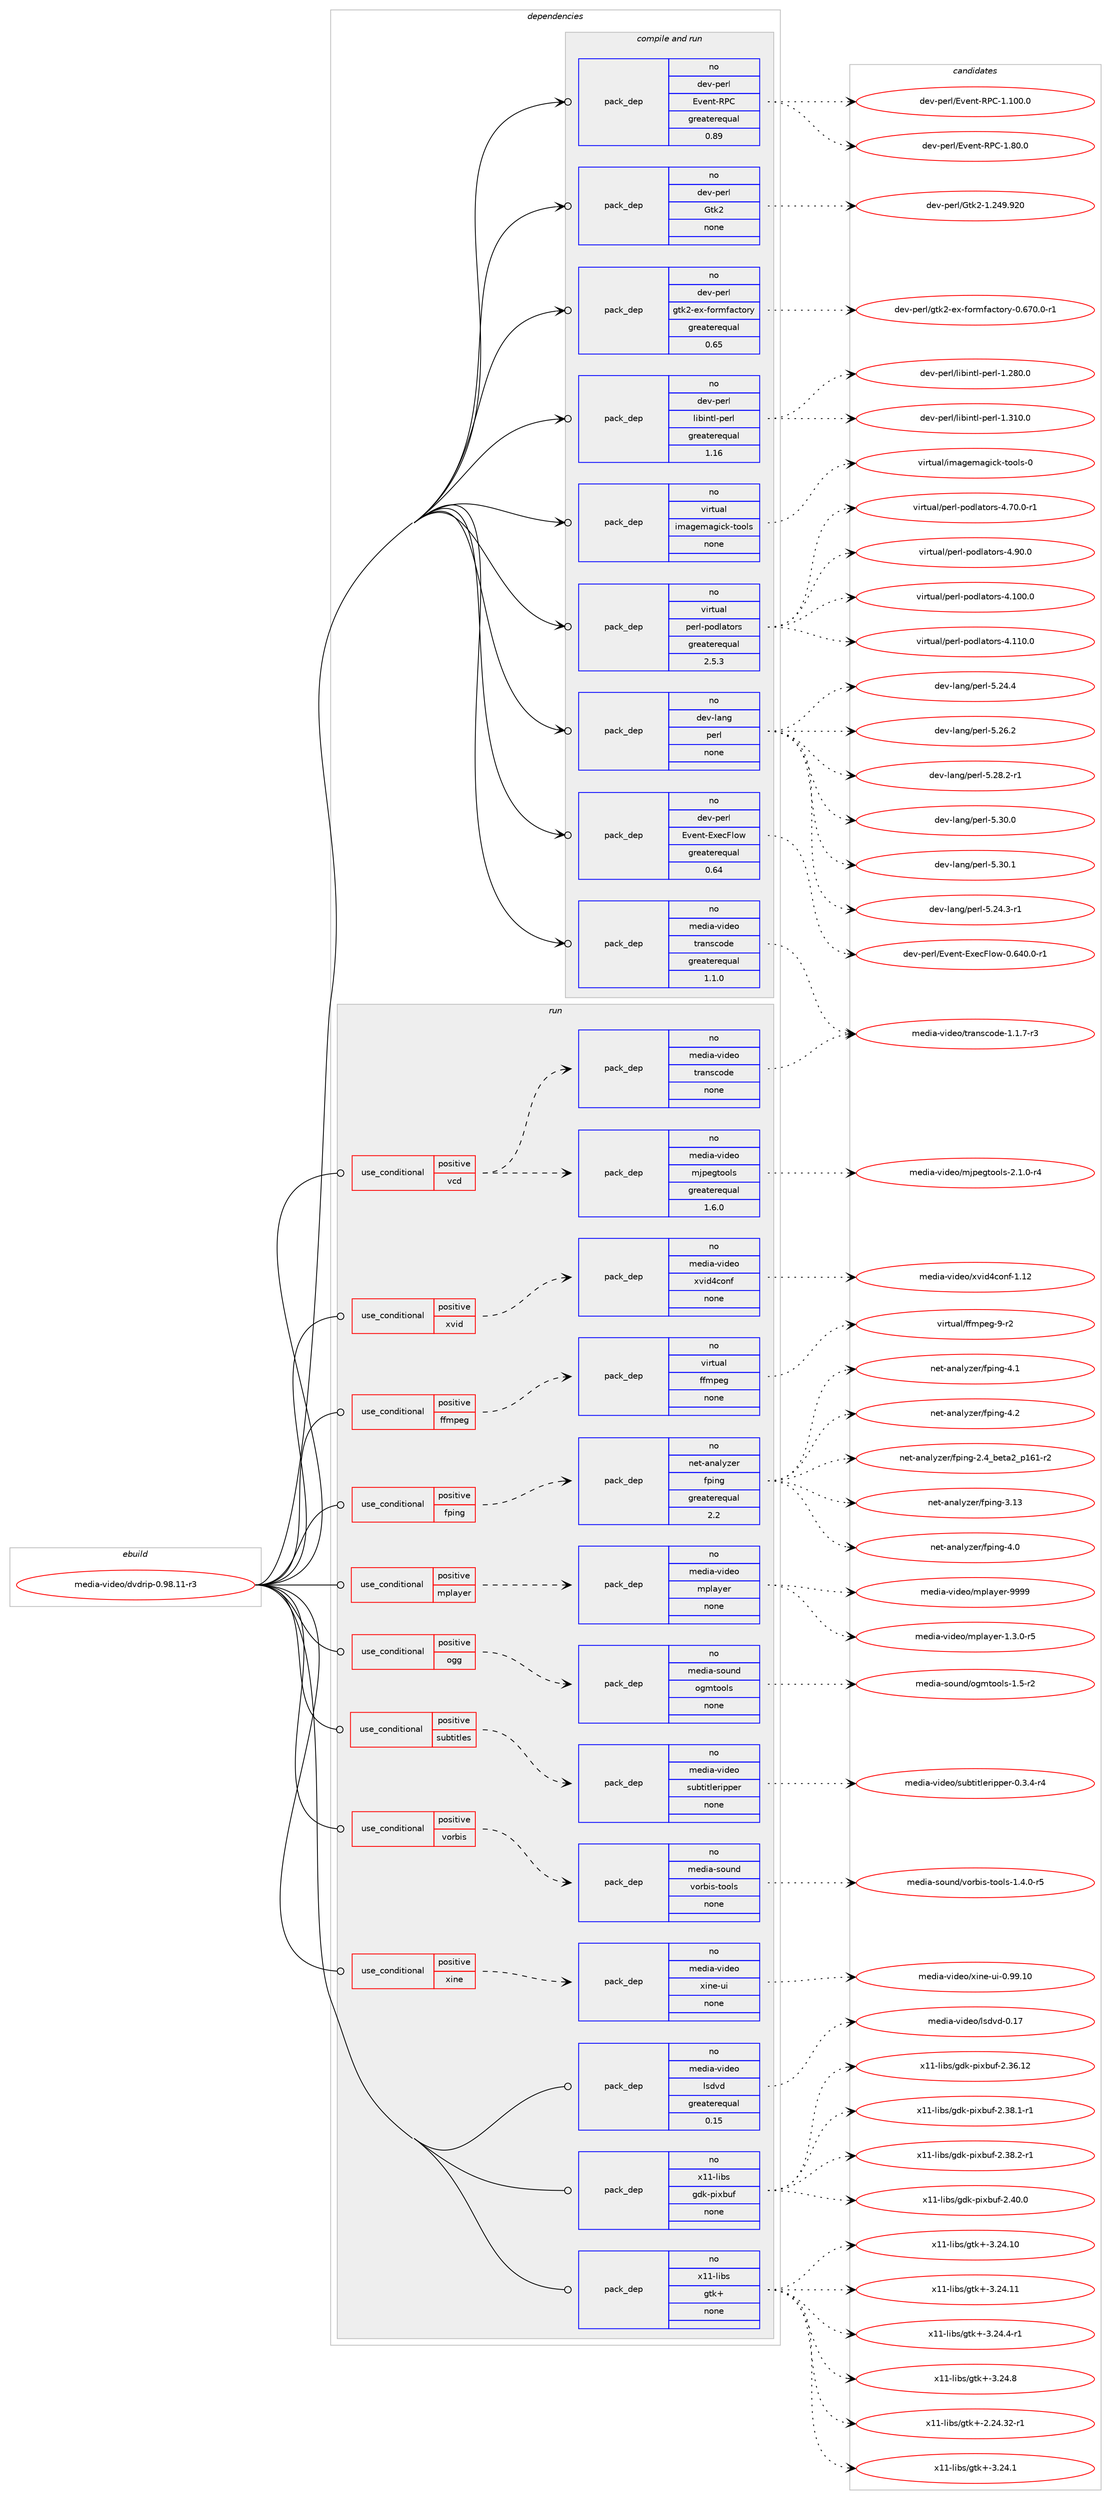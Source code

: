 digraph prolog {

# *************
# Graph options
# *************

newrank=true;
concentrate=true;
compound=true;
graph [rankdir=LR,fontname=Helvetica,fontsize=10,ranksep=1.5];#, ranksep=2.5, nodesep=0.2];
edge  [arrowhead=vee];
node  [fontname=Helvetica,fontsize=10];

# **********
# The ebuild
# **********

subgraph cluster_leftcol {
color=gray;
rank=same;
label=<<i>ebuild</i>>;
id [label="media-video/dvdrip-0.98.11-r3", color=red, width=4, href="../media-video/dvdrip-0.98.11-r3.svg"];
}

# ****************
# The dependencies
# ****************

subgraph cluster_midcol {
color=gray;
label=<<i>dependencies</i>>;
subgraph cluster_compile {
fillcolor="#eeeeee";
style=filled;
label=<<i>compile</i>>;
}
subgraph cluster_compileandrun {
fillcolor="#eeeeee";
style=filled;
label=<<i>compile and run</i>>;
subgraph pack596452 {
dependency806366 [label=<<TABLE BORDER="0" CELLBORDER="1" CELLSPACING="0" CELLPADDING="4" WIDTH="220"><TR><TD ROWSPAN="6" CELLPADDING="30">pack_dep</TD></TR><TR><TD WIDTH="110">no</TD></TR><TR><TD>dev-lang</TD></TR><TR><TD>perl</TD></TR><TR><TD>none</TD></TR><TR><TD></TD></TR></TABLE>>, shape=none, color=blue];
}
id:e -> dependency806366:w [weight=20,style="solid",arrowhead="odotvee"];
subgraph pack596453 {
dependency806367 [label=<<TABLE BORDER="0" CELLBORDER="1" CELLSPACING="0" CELLPADDING="4" WIDTH="220"><TR><TD ROWSPAN="6" CELLPADDING="30">pack_dep</TD></TR><TR><TD WIDTH="110">no</TD></TR><TR><TD>dev-perl</TD></TR><TR><TD>Event-ExecFlow</TD></TR><TR><TD>greaterequal</TD></TR><TR><TD>0.64</TD></TR></TABLE>>, shape=none, color=blue];
}
id:e -> dependency806367:w [weight=20,style="solid",arrowhead="odotvee"];
subgraph pack596454 {
dependency806368 [label=<<TABLE BORDER="0" CELLBORDER="1" CELLSPACING="0" CELLPADDING="4" WIDTH="220"><TR><TD ROWSPAN="6" CELLPADDING="30">pack_dep</TD></TR><TR><TD WIDTH="110">no</TD></TR><TR><TD>dev-perl</TD></TR><TR><TD>Event-RPC</TD></TR><TR><TD>greaterequal</TD></TR><TR><TD>0.89</TD></TR></TABLE>>, shape=none, color=blue];
}
id:e -> dependency806368:w [weight=20,style="solid",arrowhead="odotvee"];
subgraph pack596455 {
dependency806369 [label=<<TABLE BORDER="0" CELLBORDER="1" CELLSPACING="0" CELLPADDING="4" WIDTH="220"><TR><TD ROWSPAN="6" CELLPADDING="30">pack_dep</TD></TR><TR><TD WIDTH="110">no</TD></TR><TR><TD>dev-perl</TD></TR><TR><TD>Gtk2</TD></TR><TR><TD>none</TD></TR><TR><TD></TD></TR></TABLE>>, shape=none, color=blue];
}
id:e -> dependency806369:w [weight=20,style="solid",arrowhead="odotvee"];
subgraph pack596456 {
dependency806370 [label=<<TABLE BORDER="0" CELLBORDER="1" CELLSPACING="0" CELLPADDING="4" WIDTH="220"><TR><TD ROWSPAN="6" CELLPADDING="30">pack_dep</TD></TR><TR><TD WIDTH="110">no</TD></TR><TR><TD>dev-perl</TD></TR><TR><TD>gtk2-ex-formfactory</TD></TR><TR><TD>greaterequal</TD></TR><TR><TD>0.65</TD></TR></TABLE>>, shape=none, color=blue];
}
id:e -> dependency806370:w [weight=20,style="solid",arrowhead="odotvee"];
subgraph pack596457 {
dependency806371 [label=<<TABLE BORDER="0" CELLBORDER="1" CELLSPACING="0" CELLPADDING="4" WIDTH="220"><TR><TD ROWSPAN="6" CELLPADDING="30">pack_dep</TD></TR><TR><TD WIDTH="110">no</TD></TR><TR><TD>dev-perl</TD></TR><TR><TD>libintl-perl</TD></TR><TR><TD>greaterequal</TD></TR><TR><TD>1.16</TD></TR></TABLE>>, shape=none, color=blue];
}
id:e -> dependency806371:w [weight=20,style="solid",arrowhead="odotvee"];
subgraph pack596458 {
dependency806372 [label=<<TABLE BORDER="0" CELLBORDER="1" CELLSPACING="0" CELLPADDING="4" WIDTH="220"><TR><TD ROWSPAN="6" CELLPADDING="30">pack_dep</TD></TR><TR><TD WIDTH="110">no</TD></TR><TR><TD>media-video</TD></TR><TR><TD>transcode</TD></TR><TR><TD>greaterequal</TD></TR><TR><TD>1.1.0</TD></TR></TABLE>>, shape=none, color=blue];
}
id:e -> dependency806372:w [weight=20,style="solid",arrowhead="odotvee"];
subgraph pack596459 {
dependency806373 [label=<<TABLE BORDER="0" CELLBORDER="1" CELLSPACING="0" CELLPADDING="4" WIDTH="220"><TR><TD ROWSPAN="6" CELLPADDING="30">pack_dep</TD></TR><TR><TD WIDTH="110">no</TD></TR><TR><TD>virtual</TD></TR><TR><TD>imagemagick-tools</TD></TR><TR><TD>none</TD></TR><TR><TD></TD></TR></TABLE>>, shape=none, color=blue];
}
id:e -> dependency806373:w [weight=20,style="solid",arrowhead="odotvee"];
subgraph pack596460 {
dependency806374 [label=<<TABLE BORDER="0" CELLBORDER="1" CELLSPACING="0" CELLPADDING="4" WIDTH="220"><TR><TD ROWSPAN="6" CELLPADDING="30">pack_dep</TD></TR><TR><TD WIDTH="110">no</TD></TR><TR><TD>virtual</TD></TR><TR><TD>perl-podlators</TD></TR><TR><TD>greaterequal</TD></TR><TR><TD>2.5.3</TD></TR></TABLE>>, shape=none, color=blue];
}
id:e -> dependency806374:w [weight=20,style="solid",arrowhead="odotvee"];
}
subgraph cluster_run {
fillcolor="#eeeeee";
style=filled;
label=<<i>run</i>>;
subgraph cond195830 {
dependency806375 [label=<<TABLE BORDER="0" CELLBORDER="1" CELLSPACING="0" CELLPADDING="4"><TR><TD ROWSPAN="3" CELLPADDING="10">use_conditional</TD></TR><TR><TD>positive</TD></TR><TR><TD>ffmpeg</TD></TR></TABLE>>, shape=none, color=red];
subgraph pack596461 {
dependency806376 [label=<<TABLE BORDER="0" CELLBORDER="1" CELLSPACING="0" CELLPADDING="4" WIDTH="220"><TR><TD ROWSPAN="6" CELLPADDING="30">pack_dep</TD></TR><TR><TD WIDTH="110">no</TD></TR><TR><TD>virtual</TD></TR><TR><TD>ffmpeg</TD></TR><TR><TD>none</TD></TR><TR><TD></TD></TR></TABLE>>, shape=none, color=blue];
}
dependency806375:e -> dependency806376:w [weight=20,style="dashed",arrowhead="vee"];
}
id:e -> dependency806375:w [weight=20,style="solid",arrowhead="odot"];
subgraph cond195831 {
dependency806377 [label=<<TABLE BORDER="0" CELLBORDER="1" CELLSPACING="0" CELLPADDING="4"><TR><TD ROWSPAN="3" CELLPADDING="10">use_conditional</TD></TR><TR><TD>positive</TD></TR><TR><TD>fping</TD></TR></TABLE>>, shape=none, color=red];
subgraph pack596462 {
dependency806378 [label=<<TABLE BORDER="0" CELLBORDER="1" CELLSPACING="0" CELLPADDING="4" WIDTH="220"><TR><TD ROWSPAN="6" CELLPADDING="30">pack_dep</TD></TR><TR><TD WIDTH="110">no</TD></TR><TR><TD>net-analyzer</TD></TR><TR><TD>fping</TD></TR><TR><TD>greaterequal</TD></TR><TR><TD>2.2</TD></TR></TABLE>>, shape=none, color=blue];
}
dependency806377:e -> dependency806378:w [weight=20,style="dashed",arrowhead="vee"];
}
id:e -> dependency806377:w [weight=20,style="solid",arrowhead="odot"];
subgraph cond195832 {
dependency806379 [label=<<TABLE BORDER="0" CELLBORDER="1" CELLSPACING="0" CELLPADDING="4"><TR><TD ROWSPAN="3" CELLPADDING="10">use_conditional</TD></TR><TR><TD>positive</TD></TR><TR><TD>mplayer</TD></TR></TABLE>>, shape=none, color=red];
subgraph pack596463 {
dependency806380 [label=<<TABLE BORDER="0" CELLBORDER="1" CELLSPACING="0" CELLPADDING="4" WIDTH="220"><TR><TD ROWSPAN="6" CELLPADDING="30">pack_dep</TD></TR><TR><TD WIDTH="110">no</TD></TR><TR><TD>media-video</TD></TR><TR><TD>mplayer</TD></TR><TR><TD>none</TD></TR><TR><TD></TD></TR></TABLE>>, shape=none, color=blue];
}
dependency806379:e -> dependency806380:w [weight=20,style="dashed",arrowhead="vee"];
}
id:e -> dependency806379:w [weight=20,style="solid",arrowhead="odot"];
subgraph cond195833 {
dependency806381 [label=<<TABLE BORDER="0" CELLBORDER="1" CELLSPACING="0" CELLPADDING="4"><TR><TD ROWSPAN="3" CELLPADDING="10">use_conditional</TD></TR><TR><TD>positive</TD></TR><TR><TD>ogg</TD></TR></TABLE>>, shape=none, color=red];
subgraph pack596464 {
dependency806382 [label=<<TABLE BORDER="0" CELLBORDER="1" CELLSPACING="0" CELLPADDING="4" WIDTH="220"><TR><TD ROWSPAN="6" CELLPADDING="30">pack_dep</TD></TR><TR><TD WIDTH="110">no</TD></TR><TR><TD>media-sound</TD></TR><TR><TD>ogmtools</TD></TR><TR><TD>none</TD></TR><TR><TD></TD></TR></TABLE>>, shape=none, color=blue];
}
dependency806381:e -> dependency806382:w [weight=20,style="dashed",arrowhead="vee"];
}
id:e -> dependency806381:w [weight=20,style="solid",arrowhead="odot"];
subgraph cond195834 {
dependency806383 [label=<<TABLE BORDER="0" CELLBORDER="1" CELLSPACING="0" CELLPADDING="4"><TR><TD ROWSPAN="3" CELLPADDING="10">use_conditional</TD></TR><TR><TD>positive</TD></TR><TR><TD>subtitles</TD></TR></TABLE>>, shape=none, color=red];
subgraph pack596465 {
dependency806384 [label=<<TABLE BORDER="0" CELLBORDER="1" CELLSPACING="0" CELLPADDING="4" WIDTH="220"><TR><TD ROWSPAN="6" CELLPADDING="30">pack_dep</TD></TR><TR><TD WIDTH="110">no</TD></TR><TR><TD>media-video</TD></TR><TR><TD>subtitleripper</TD></TR><TR><TD>none</TD></TR><TR><TD></TD></TR></TABLE>>, shape=none, color=blue];
}
dependency806383:e -> dependency806384:w [weight=20,style="dashed",arrowhead="vee"];
}
id:e -> dependency806383:w [weight=20,style="solid",arrowhead="odot"];
subgraph cond195835 {
dependency806385 [label=<<TABLE BORDER="0" CELLBORDER="1" CELLSPACING="0" CELLPADDING="4"><TR><TD ROWSPAN="3" CELLPADDING="10">use_conditional</TD></TR><TR><TD>positive</TD></TR><TR><TD>vcd</TD></TR></TABLE>>, shape=none, color=red];
subgraph pack596466 {
dependency806386 [label=<<TABLE BORDER="0" CELLBORDER="1" CELLSPACING="0" CELLPADDING="4" WIDTH="220"><TR><TD ROWSPAN="6" CELLPADDING="30">pack_dep</TD></TR><TR><TD WIDTH="110">no</TD></TR><TR><TD>media-video</TD></TR><TR><TD>transcode</TD></TR><TR><TD>none</TD></TR><TR><TD></TD></TR></TABLE>>, shape=none, color=blue];
}
dependency806385:e -> dependency806386:w [weight=20,style="dashed",arrowhead="vee"];
subgraph pack596467 {
dependency806387 [label=<<TABLE BORDER="0" CELLBORDER="1" CELLSPACING="0" CELLPADDING="4" WIDTH="220"><TR><TD ROWSPAN="6" CELLPADDING="30">pack_dep</TD></TR><TR><TD WIDTH="110">no</TD></TR><TR><TD>media-video</TD></TR><TR><TD>mjpegtools</TD></TR><TR><TD>greaterequal</TD></TR><TR><TD>1.6.0</TD></TR></TABLE>>, shape=none, color=blue];
}
dependency806385:e -> dependency806387:w [weight=20,style="dashed",arrowhead="vee"];
}
id:e -> dependency806385:w [weight=20,style="solid",arrowhead="odot"];
subgraph cond195836 {
dependency806388 [label=<<TABLE BORDER="0" CELLBORDER="1" CELLSPACING="0" CELLPADDING="4"><TR><TD ROWSPAN="3" CELLPADDING="10">use_conditional</TD></TR><TR><TD>positive</TD></TR><TR><TD>vorbis</TD></TR></TABLE>>, shape=none, color=red];
subgraph pack596468 {
dependency806389 [label=<<TABLE BORDER="0" CELLBORDER="1" CELLSPACING="0" CELLPADDING="4" WIDTH="220"><TR><TD ROWSPAN="6" CELLPADDING="30">pack_dep</TD></TR><TR><TD WIDTH="110">no</TD></TR><TR><TD>media-sound</TD></TR><TR><TD>vorbis-tools</TD></TR><TR><TD>none</TD></TR><TR><TD></TD></TR></TABLE>>, shape=none, color=blue];
}
dependency806388:e -> dependency806389:w [weight=20,style="dashed",arrowhead="vee"];
}
id:e -> dependency806388:w [weight=20,style="solid",arrowhead="odot"];
subgraph cond195837 {
dependency806390 [label=<<TABLE BORDER="0" CELLBORDER="1" CELLSPACING="0" CELLPADDING="4"><TR><TD ROWSPAN="3" CELLPADDING="10">use_conditional</TD></TR><TR><TD>positive</TD></TR><TR><TD>xine</TD></TR></TABLE>>, shape=none, color=red];
subgraph pack596469 {
dependency806391 [label=<<TABLE BORDER="0" CELLBORDER="1" CELLSPACING="0" CELLPADDING="4" WIDTH="220"><TR><TD ROWSPAN="6" CELLPADDING="30">pack_dep</TD></TR><TR><TD WIDTH="110">no</TD></TR><TR><TD>media-video</TD></TR><TR><TD>xine-ui</TD></TR><TR><TD>none</TD></TR><TR><TD></TD></TR></TABLE>>, shape=none, color=blue];
}
dependency806390:e -> dependency806391:w [weight=20,style="dashed",arrowhead="vee"];
}
id:e -> dependency806390:w [weight=20,style="solid",arrowhead="odot"];
subgraph cond195838 {
dependency806392 [label=<<TABLE BORDER="0" CELLBORDER="1" CELLSPACING="0" CELLPADDING="4"><TR><TD ROWSPAN="3" CELLPADDING="10">use_conditional</TD></TR><TR><TD>positive</TD></TR><TR><TD>xvid</TD></TR></TABLE>>, shape=none, color=red];
subgraph pack596470 {
dependency806393 [label=<<TABLE BORDER="0" CELLBORDER="1" CELLSPACING="0" CELLPADDING="4" WIDTH="220"><TR><TD ROWSPAN="6" CELLPADDING="30">pack_dep</TD></TR><TR><TD WIDTH="110">no</TD></TR><TR><TD>media-video</TD></TR><TR><TD>xvid4conf</TD></TR><TR><TD>none</TD></TR><TR><TD></TD></TR></TABLE>>, shape=none, color=blue];
}
dependency806392:e -> dependency806393:w [weight=20,style="dashed",arrowhead="vee"];
}
id:e -> dependency806392:w [weight=20,style="solid",arrowhead="odot"];
subgraph pack596471 {
dependency806394 [label=<<TABLE BORDER="0" CELLBORDER="1" CELLSPACING="0" CELLPADDING="4" WIDTH="220"><TR><TD ROWSPAN="6" CELLPADDING="30">pack_dep</TD></TR><TR><TD WIDTH="110">no</TD></TR><TR><TD>media-video</TD></TR><TR><TD>lsdvd</TD></TR><TR><TD>greaterequal</TD></TR><TR><TD>0.15</TD></TR></TABLE>>, shape=none, color=blue];
}
id:e -> dependency806394:w [weight=20,style="solid",arrowhead="odot"];
subgraph pack596472 {
dependency806395 [label=<<TABLE BORDER="0" CELLBORDER="1" CELLSPACING="0" CELLPADDING="4" WIDTH="220"><TR><TD ROWSPAN="6" CELLPADDING="30">pack_dep</TD></TR><TR><TD WIDTH="110">no</TD></TR><TR><TD>x11-libs</TD></TR><TR><TD>gdk-pixbuf</TD></TR><TR><TD>none</TD></TR><TR><TD></TD></TR></TABLE>>, shape=none, color=blue];
}
id:e -> dependency806395:w [weight=20,style="solid",arrowhead="odot"];
subgraph pack596473 {
dependency806396 [label=<<TABLE BORDER="0" CELLBORDER="1" CELLSPACING="0" CELLPADDING="4" WIDTH="220"><TR><TD ROWSPAN="6" CELLPADDING="30">pack_dep</TD></TR><TR><TD WIDTH="110">no</TD></TR><TR><TD>x11-libs</TD></TR><TR><TD>gtk+</TD></TR><TR><TD>none</TD></TR><TR><TD></TD></TR></TABLE>>, shape=none, color=blue];
}
id:e -> dependency806396:w [weight=20,style="solid",arrowhead="odot"];
}
}

# **************
# The candidates
# **************

subgraph cluster_choices {
rank=same;
color=gray;
label=<<i>candidates</i>>;

subgraph choice596452 {
color=black;
nodesep=1;
choice100101118451089711010347112101114108455346505246514511449 [label="dev-lang/perl-5.24.3-r1", color=red, width=4,href="../dev-lang/perl-5.24.3-r1.svg"];
choice10010111845108971101034711210111410845534650524652 [label="dev-lang/perl-5.24.4", color=red, width=4,href="../dev-lang/perl-5.24.4.svg"];
choice10010111845108971101034711210111410845534650544650 [label="dev-lang/perl-5.26.2", color=red, width=4,href="../dev-lang/perl-5.26.2.svg"];
choice100101118451089711010347112101114108455346505646504511449 [label="dev-lang/perl-5.28.2-r1", color=red, width=4,href="../dev-lang/perl-5.28.2-r1.svg"];
choice10010111845108971101034711210111410845534651484648 [label="dev-lang/perl-5.30.0", color=red, width=4,href="../dev-lang/perl-5.30.0.svg"];
choice10010111845108971101034711210111410845534651484649 [label="dev-lang/perl-5.30.1", color=red, width=4,href="../dev-lang/perl-5.30.1.svg"];
dependency806366:e -> choice100101118451089711010347112101114108455346505246514511449:w [style=dotted,weight="100"];
dependency806366:e -> choice10010111845108971101034711210111410845534650524652:w [style=dotted,weight="100"];
dependency806366:e -> choice10010111845108971101034711210111410845534650544650:w [style=dotted,weight="100"];
dependency806366:e -> choice100101118451089711010347112101114108455346505646504511449:w [style=dotted,weight="100"];
dependency806366:e -> choice10010111845108971101034711210111410845534651484648:w [style=dotted,weight="100"];
dependency806366:e -> choice10010111845108971101034711210111410845534651484649:w [style=dotted,weight="100"];
}
subgraph choice596453 {
color=black;
nodesep=1;
choice1001011184511210111410847691181011101164569120101997010811111945484654524846484511449 [label="dev-perl/Event-ExecFlow-0.640.0-r1", color=red, width=4,href="../dev-perl/Event-ExecFlow-0.640.0-r1.svg"];
dependency806367:e -> choice1001011184511210111410847691181011101164569120101997010811111945484654524846484511449:w [style=dotted,weight="100"];
}
subgraph choice596454 {
color=black;
nodesep=1;
choice100101118451121011141084769118101110116458280674549464948484648 [label="dev-perl/Event-RPC-1.100.0", color=red, width=4,href="../dev-perl/Event-RPC-1.100.0.svg"];
choice1001011184511210111410847691181011101164582806745494656484648 [label="dev-perl/Event-RPC-1.80.0", color=red, width=4,href="../dev-perl/Event-RPC-1.80.0.svg"];
dependency806368:e -> choice100101118451121011141084769118101110116458280674549464948484648:w [style=dotted,weight="100"];
dependency806368:e -> choice1001011184511210111410847691181011101164582806745494656484648:w [style=dotted,weight="100"];
}
subgraph choice596455 {
color=black;
nodesep=1;
choice1001011184511210111410847711161075045494650525746575048 [label="dev-perl/Gtk2-1.249.920", color=red, width=4,href="../dev-perl/Gtk2-1.249.920.svg"];
dependency806369:e -> choice1001011184511210111410847711161075045494650525746575048:w [style=dotted,weight="100"];
}
subgraph choice596456 {
color=black;
nodesep=1;
choice1001011184511210111410847103116107504510112045102111114109102979911611111412145484654554846484511449 [label="dev-perl/gtk2-ex-formfactory-0.670.0-r1", color=red, width=4,href="../dev-perl/gtk2-ex-formfactory-0.670.0-r1.svg"];
dependency806370:e -> choice1001011184511210111410847103116107504510112045102111114109102979911611111412145484654554846484511449:w [style=dotted,weight="100"];
}
subgraph choice596457 {
color=black;
nodesep=1;
choice100101118451121011141084710810598105110116108451121011141084549465056484648 [label="dev-perl/libintl-perl-1.280.0", color=red, width=4,href="../dev-perl/libintl-perl-1.280.0.svg"];
choice100101118451121011141084710810598105110116108451121011141084549465149484648 [label="dev-perl/libintl-perl-1.310.0", color=red, width=4,href="../dev-perl/libintl-perl-1.310.0.svg"];
dependency806371:e -> choice100101118451121011141084710810598105110116108451121011141084549465056484648:w [style=dotted,weight="100"];
dependency806371:e -> choice100101118451121011141084710810598105110116108451121011141084549465149484648:w [style=dotted,weight="100"];
}
subgraph choice596458 {
color=black;
nodesep=1;
choice10910110010597451181051001011114711611497110115991111001014549464946554511451 [label="media-video/transcode-1.1.7-r3", color=red, width=4,href="../media-video/transcode-1.1.7-r3.svg"];
dependency806372:e -> choice10910110010597451181051001011114711611497110115991111001014549464946554511451:w [style=dotted,weight="100"];
}
subgraph choice596459 {
color=black;
nodesep=1;
choice1181051141161179710847105109971031011099710310599107451161111111081154548 [label="virtual/imagemagick-tools-0", color=red, width=4,href="../virtual/imagemagick-tools-0.svg"];
dependency806373:e -> choice1181051141161179710847105109971031011099710310599107451161111111081154548:w [style=dotted,weight="100"];
}
subgraph choice596460 {
color=black;
nodesep=1;
choice118105114116117971084711210111410845112111100108971161111141154552464948484648 [label="virtual/perl-podlators-4.100.0", color=red, width=4,href="../virtual/perl-podlators-4.100.0.svg"];
choice118105114116117971084711210111410845112111100108971161111141154552464949484648 [label="virtual/perl-podlators-4.110.0", color=red, width=4,href="../virtual/perl-podlators-4.110.0.svg"];
choice11810511411611797108471121011141084511211110010897116111114115455246554846484511449 [label="virtual/perl-podlators-4.70.0-r1", color=red, width=4,href="../virtual/perl-podlators-4.70.0-r1.svg"];
choice1181051141161179710847112101114108451121111001089711611111411545524657484648 [label="virtual/perl-podlators-4.90.0", color=red, width=4,href="../virtual/perl-podlators-4.90.0.svg"];
dependency806374:e -> choice118105114116117971084711210111410845112111100108971161111141154552464948484648:w [style=dotted,weight="100"];
dependency806374:e -> choice118105114116117971084711210111410845112111100108971161111141154552464949484648:w [style=dotted,weight="100"];
dependency806374:e -> choice11810511411611797108471121011141084511211110010897116111114115455246554846484511449:w [style=dotted,weight="100"];
dependency806374:e -> choice1181051141161179710847112101114108451121111001089711611111411545524657484648:w [style=dotted,weight="100"];
}
subgraph choice596461 {
color=black;
nodesep=1;
choice118105114116117971084710210210911210110345574511450 [label="virtual/ffmpeg-9-r2", color=red, width=4,href="../virtual/ffmpeg-9-r2.svg"];
dependency806376:e -> choice118105114116117971084710210210911210110345574511450:w [style=dotted,weight="100"];
}
subgraph choice596462 {
color=black;
nodesep=1;
choice110101116459711097108121122101114471021121051101034550465295981011169750951124954494511450 [label="net-analyzer/fping-2.4_beta2_p161-r2", color=red, width=4,href="../net-analyzer/fping-2.4_beta2_p161-r2.svg"];
choice110101116459711097108121122101114471021121051101034551464951 [label="net-analyzer/fping-3.13", color=red, width=4,href="../net-analyzer/fping-3.13.svg"];
choice1101011164597110971081211221011144710211210511010345524648 [label="net-analyzer/fping-4.0", color=red, width=4,href="../net-analyzer/fping-4.0.svg"];
choice1101011164597110971081211221011144710211210511010345524649 [label="net-analyzer/fping-4.1", color=red, width=4,href="../net-analyzer/fping-4.1.svg"];
choice1101011164597110971081211221011144710211210511010345524650 [label="net-analyzer/fping-4.2", color=red, width=4,href="../net-analyzer/fping-4.2.svg"];
dependency806378:e -> choice110101116459711097108121122101114471021121051101034550465295981011169750951124954494511450:w [style=dotted,weight="100"];
dependency806378:e -> choice110101116459711097108121122101114471021121051101034551464951:w [style=dotted,weight="100"];
dependency806378:e -> choice1101011164597110971081211221011144710211210511010345524648:w [style=dotted,weight="100"];
dependency806378:e -> choice1101011164597110971081211221011144710211210511010345524649:w [style=dotted,weight="100"];
dependency806378:e -> choice1101011164597110971081211221011144710211210511010345524650:w [style=dotted,weight="100"];
}
subgraph choice596463 {
color=black;
nodesep=1;
choice109101100105974511810510010111147109112108971211011144549465146484511453 [label="media-video/mplayer-1.3.0-r5", color=red, width=4,href="../media-video/mplayer-1.3.0-r5.svg"];
choice109101100105974511810510010111147109112108971211011144557575757 [label="media-video/mplayer-9999", color=red, width=4,href="../media-video/mplayer-9999.svg"];
dependency806380:e -> choice109101100105974511810510010111147109112108971211011144549465146484511453:w [style=dotted,weight="100"];
dependency806380:e -> choice109101100105974511810510010111147109112108971211011144557575757:w [style=dotted,weight="100"];
}
subgraph choice596464 {
color=black;
nodesep=1;
choice109101100105974511511111711010047111103109116111111108115454946534511450 [label="media-sound/ogmtools-1.5-r2", color=red, width=4,href="../media-sound/ogmtools-1.5-r2.svg"];
dependency806382:e -> choice109101100105974511511111711010047111103109116111111108115454946534511450:w [style=dotted,weight="100"];
}
subgraph choice596465 {
color=black;
nodesep=1;
choice109101100105974511810510010111147115117981161051161081011141051121121011144548465146524511452 [label="media-video/subtitleripper-0.3.4-r4", color=red, width=4,href="../media-video/subtitleripper-0.3.4-r4.svg"];
dependency806384:e -> choice109101100105974511810510010111147115117981161051161081011141051121121011144548465146524511452:w [style=dotted,weight="100"];
}
subgraph choice596466 {
color=black;
nodesep=1;
choice10910110010597451181051001011114711611497110115991111001014549464946554511451 [label="media-video/transcode-1.1.7-r3", color=red, width=4,href="../media-video/transcode-1.1.7-r3.svg"];
dependency806386:e -> choice10910110010597451181051001011114711611497110115991111001014549464946554511451:w [style=dotted,weight="100"];
}
subgraph choice596467 {
color=black;
nodesep=1;
choice1091011001059745118105100101111471091061121011031161111111081154550464946484511452 [label="media-video/mjpegtools-2.1.0-r4", color=red, width=4,href="../media-video/mjpegtools-2.1.0-r4.svg"];
dependency806387:e -> choice1091011001059745118105100101111471091061121011031161111111081154550464946484511452:w [style=dotted,weight="100"];
}
subgraph choice596468 {
color=black;
nodesep=1;
choice10910110010597451151111171101004711811111498105115451161111111081154549465246484511453 [label="media-sound/vorbis-tools-1.4.0-r5", color=red, width=4,href="../media-sound/vorbis-tools-1.4.0-r5.svg"];
dependency806389:e -> choice10910110010597451151111171101004711811111498105115451161111111081154549465246484511453:w [style=dotted,weight="100"];
}
subgraph choice596469 {
color=black;
nodesep=1;
choice109101100105974511810510010111147120105110101451171054548465757464948 [label="media-video/xine-ui-0.99.10", color=red, width=4,href="../media-video/xine-ui-0.99.10.svg"];
dependency806391:e -> choice109101100105974511810510010111147120105110101451171054548465757464948:w [style=dotted,weight="100"];
}
subgraph choice596470 {
color=black;
nodesep=1;
choice10910110010597451181051001011114712011810510052991111101024549464950 [label="media-video/xvid4conf-1.12", color=red, width=4,href="../media-video/xvid4conf-1.12.svg"];
dependency806393:e -> choice10910110010597451181051001011114712011810510052991111101024549464950:w [style=dotted,weight="100"];
}
subgraph choice596471 {
color=black;
nodesep=1;
choice1091011001059745118105100101111471081151001181004548464955 [label="media-video/lsdvd-0.17", color=red, width=4,href="../media-video/lsdvd-0.17.svg"];
dependency806394:e -> choice1091011001059745118105100101111471081151001181004548464955:w [style=dotted,weight="100"];
}
subgraph choice596472 {
color=black;
nodesep=1;
choice120494945108105981154710310010745112105120981171024550465154464950 [label="x11-libs/gdk-pixbuf-2.36.12", color=red, width=4,href="../x11-libs/gdk-pixbuf-2.36.12.svg"];
choice12049494510810598115471031001074511210512098117102455046515646494511449 [label="x11-libs/gdk-pixbuf-2.38.1-r1", color=red, width=4,href="../x11-libs/gdk-pixbuf-2.38.1-r1.svg"];
choice12049494510810598115471031001074511210512098117102455046515646504511449 [label="x11-libs/gdk-pixbuf-2.38.2-r1", color=red, width=4,href="../x11-libs/gdk-pixbuf-2.38.2-r1.svg"];
choice1204949451081059811547103100107451121051209811710245504652484648 [label="x11-libs/gdk-pixbuf-2.40.0", color=red, width=4,href="../x11-libs/gdk-pixbuf-2.40.0.svg"];
dependency806395:e -> choice120494945108105981154710310010745112105120981171024550465154464950:w [style=dotted,weight="100"];
dependency806395:e -> choice12049494510810598115471031001074511210512098117102455046515646494511449:w [style=dotted,weight="100"];
dependency806395:e -> choice12049494510810598115471031001074511210512098117102455046515646504511449:w [style=dotted,weight="100"];
dependency806395:e -> choice1204949451081059811547103100107451121051209811710245504652484648:w [style=dotted,weight="100"];
}
subgraph choice596473 {
color=black;
nodesep=1;
choice12049494510810598115471031161074345504650524651504511449 [label="x11-libs/gtk+-2.24.32-r1", color=red, width=4,href="../x11-libs/gtk+-2.24.32-r1.svg"];
choice12049494510810598115471031161074345514650524649 [label="x11-libs/gtk+-3.24.1", color=red, width=4,href="../x11-libs/gtk+-3.24.1.svg"];
choice1204949451081059811547103116107434551465052464948 [label="x11-libs/gtk+-3.24.10", color=red, width=4,href="../x11-libs/gtk+-3.24.10.svg"];
choice1204949451081059811547103116107434551465052464949 [label="x11-libs/gtk+-3.24.11", color=red, width=4,href="../x11-libs/gtk+-3.24.11.svg"];
choice120494945108105981154710311610743455146505246524511449 [label="x11-libs/gtk+-3.24.4-r1", color=red, width=4,href="../x11-libs/gtk+-3.24.4-r1.svg"];
choice12049494510810598115471031161074345514650524656 [label="x11-libs/gtk+-3.24.8", color=red, width=4,href="../x11-libs/gtk+-3.24.8.svg"];
dependency806396:e -> choice12049494510810598115471031161074345504650524651504511449:w [style=dotted,weight="100"];
dependency806396:e -> choice12049494510810598115471031161074345514650524649:w [style=dotted,weight="100"];
dependency806396:e -> choice1204949451081059811547103116107434551465052464948:w [style=dotted,weight="100"];
dependency806396:e -> choice1204949451081059811547103116107434551465052464949:w [style=dotted,weight="100"];
dependency806396:e -> choice120494945108105981154710311610743455146505246524511449:w [style=dotted,weight="100"];
dependency806396:e -> choice12049494510810598115471031161074345514650524656:w [style=dotted,weight="100"];
}
}

}
